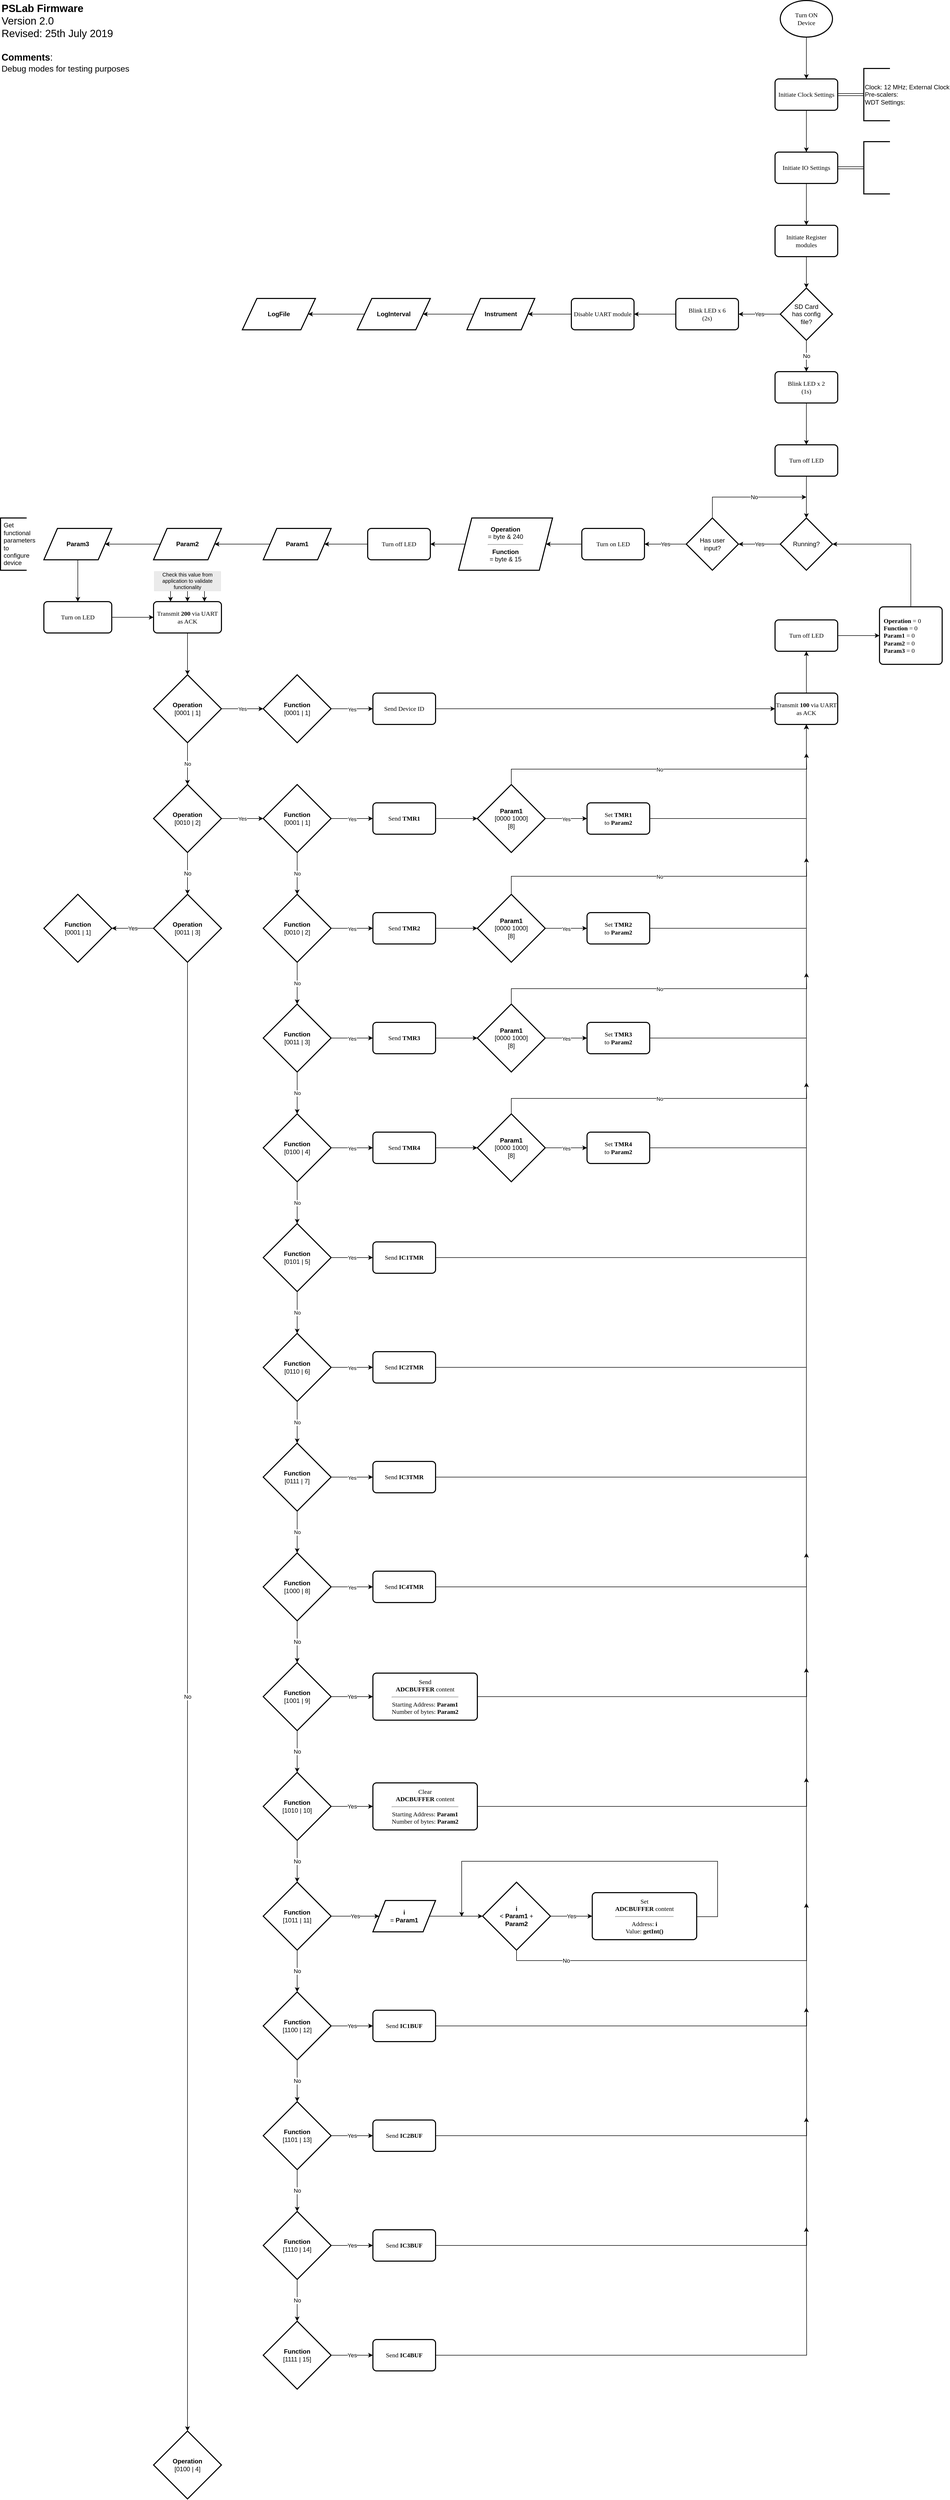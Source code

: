 <mxfile version="11.0.5" type="github"><diagram id="c2qmq4YDT2MLi4zwOtCz" name="Page-1"><mxGraphModel dx="6520" dy="3020" grid="1" gridSize="10" guides="1" tooltips="1" connect="1" arrows="1" fold="1" page="1" pageScale="1" pageWidth="1100" pageHeight="850" background="none" math="0" shadow="0"><root><mxCell id="0"/><mxCell id="1" parent="0"/><mxCell id="JLQIIP67hmDMI_vrZqVq-9" value="" style="edgeStyle=orthogonalEdgeStyle;rounded=0;orthogonalLoop=1;jettySize=auto;html=1;fontFamily=Tahoma;" parent="1" source="-tdx4x15cihyFk-FaLby-1" edge="1"><mxGeometry relative="1" as="geometry"><mxPoint x="540" y="200" as="targetPoint"/></mxGeometry></mxCell><mxCell id="-tdx4x15cihyFk-FaLby-1" value="&lt;div&gt;Turn ON&lt;/div&gt;&lt;div&gt;Device&lt;br&gt;&lt;/div&gt;" style="strokeWidth=2;html=1;shape=mxgraph.flowchart.start_2;whiteSpace=wrap;fontFamily=Tahoma;" parent="1" vertex="1"><mxGeometry x="490" y="50" width="100" height="70" as="geometry"/></mxCell><mxCell id="JLQIIP67hmDMI_vrZqVq-13" value="" style="edgeStyle=orthogonalEdgeStyle;rounded=0;orthogonalLoop=1;jettySize=auto;html=1;fontFamily=Tahoma;" parent="1" source="JLQIIP67hmDMI_vrZqVq-11" target="JLQIIP67hmDMI_vrZqVq-12" edge="1"><mxGeometry relative="1" as="geometry"/></mxCell><mxCell id="OJb5ZM0yWPmOM_hjNr9V-40" style="edgeStyle=orthogonalEdgeStyle;rounded=0;orthogonalLoop=1;jettySize=auto;html=1;exitX=1;exitY=0.5;exitDx=0;exitDy=0;entryX=0;entryY=0.5;entryDx=0;entryDy=0;entryPerimeter=0;shape=link;" edge="1" parent="1" source="JLQIIP67hmDMI_vrZqVq-11" target="OJb5ZM0yWPmOM_hjNr9V-39"><mxGeometry relative="1" as="geometry"/></mxCell><mxCell id="JLQIIP67hmDMI_vrZqVq-11" value="Initiate Clock Settings" style="rounded=1;whiteSpace=wrap;html=1;absoluteArcSize=1;arcSize=14;strokeWidth=2;fontFamily=Tahoma;" parent="1" vertex="1"><mxGeometry x="480" y="200" width="120" height="60" as="geometry"/></mxCell><mxCell id="JLQIIP67hmDMI_vrZqVq-15" value="" style="edgeStyle=orthogonalEdgeStyle;rounded=0;orthogonalLoop=1;jettySize=auto;html=1;fontFamily=Tahoma;" parent="1" source="JLQIIP67hmDMI_vrZqVq-12" target="JLQIIP67hmDMI_vrZqVq-14" edge="1"><mxGeometry relative="1" as="geometry"/></mxCell><mxCell id="OJb5ZM0yWPmOM_hjNr9V-42" style="edgeStyle=orthogonalEdgeStyle;shape=link;rounded=0;orthogonalLoop=1;jettySize=auto;html=1;exitX=1;exitY=0.5;exitDx=0;exitDy=0;entryX=0;entryY=0.5;entryDx=0;entryDy=0;entryPerimeter=0;" edge="1" parent="1" source="JLQIIP67hmDMI_vrZqVq-12" target="OJb5ZM0yWPmOM_hjNr9V-41"><mxGeometry relative="1" as="geometry"/></mxCell><mxCell id="JLQIIP67hmDMI_vrZqVq-12" value="Initiate IO Settings" style="rounded=1;whiteSpace=wrap;html=1;absoluteArcSize=1;arcSize=14;strokeWidth=2;fontFamily=Tahoma;" parent="1" vertex="1"><mxGeometry x="480" y="340" width="120" height="60" as="geometry"/></mxCell><mxCell id="RztKKbQVps4YFARmqWnj-3" value="" style="edgeStyle=orthogonalEdgeStyle;rounded=0;orthogonalLoop=1;jettySize=auto;html=1;entryX=0.5;entryY=0;entryDx=0;entryDy=0;entryPerimeter=0;" parent="1" source="JLQIIP67hmDMI_vrZqVq-14" target="RztKKbQVps4YFARmqWnj-10" edge="1"><mxGeometry relative="1" as="geometry"><mxPoint x="540" y="620" as="targetPoint"/></mxGeometry></mxCell><mxCell id="JLQIIP67hmDMI_vrZqVq-14" value="Initiate Register modules" style="rounded=1;whiteSpace=wrap;html=1;absoluteArcSize=1;arcSize=14;strokeWidth=2;fontFamily=Tahoma;" parent="1" vertex="1"><mxGeometry x="480" y="480" width="120" height="60" as="geometry"/></mxCell><mxCell id="RztKKbQVps4YFARmqWnj-7" value="No" style="edgeStyle=orthogonalEdgeStyle;rounded=0;orthogonalLoop=1;jettySize=auto;html=1;exitX=0.5;exitY=1;exitDx=0;exitDy=0;exitPerimeter=0;" parent="1" source="RztKKbQVps4YFARmqWnj-10" target="RztKKbQVps4YFARmqWnj-6" edge="1"><mxGeometry relative="1" as="geometry"><mxPoint x="540" y="680" as="sourcePoint"/></mxGeometry></mxCell><mxCell id="RztKKbQVps4YFARmqWnj-9" value="" style="edgeStyle=orthogonalEdgeStyle;rounded=0;orthogonalLoop=1;jettySize=auto;html=1;" parent="1" source="RztKKbQVps4YFARmqWnj-6" target="RztKKbQVps4YFARmqWnj-8" edge="1"><mxGeometry relative="1" as="geometry"/></mxCell><mxCell id="RztKKbQVps4YFARmqWnj-6" value="&lt;div&gt;Blink LED x 2&lt;/div&gt;&lt;div&gt;(1s)&lt;br&gt;&lt;/div&gt;" style="rounded=1;whiteSpace=wrap;html=1;absoluteArcSize=1;arcSize=14;strokeWidth=2;fontFamily=Tahoma;" parent="1" vertex="1"><mxGeometry x="480" y="760" width="120" height="60" as="geometry"/></mxCell><mxCell id="RztKKbQVps4YFARmqWnj-33" value="" style="edgeStyle=orthogonalEdgeStyle;rounded=0;orthogonalLoop=1;jettySize=auto;html=1;" parent="1" source="RztKKbQVps4YFARmqWnj-8" edge="1"><mxGeometry relative="1" as="geometry"><mxPoint x="540" y="1040" as="targetPoint"/></mxGeometry></mxCell><mxCell id="RztKKbQVps4YFARmqWnj-8" value="Turn off LED" style="rounded=1;whiteSpace=wrap;html=1;absoluteArcSize=1;arcSize=14;strokeWidth=2;fontFamily=Tahoma;" parent="1" vertex="1"><mxGeometry x="480" y="900" width="120" height="60" as="geometry"/></mxCell><mxCell id="RztKKbQVps4YFARmqWnj-12" value="Yes" style="edgeStyle=orthogonalEdgeStyle;rounded=0;orthogonalLoop=1;jettySize=auto;html=1;entryX=1;entryY=0.5;entryDx=0;entryDy=0;" parent="1" source="RztKKbQVps4YFARmqWnj-10" target="RztKKbQVps4YFARmqWnj-13" edge="1"><mxGeometry relative="1" as="geometry"><mxPoint x="410" y="650" as="targetPoint"/></mxGeometry></mxCell><mxCell id="RztKKbQVps4YFARmqWnj-10" value="&lt;div&gt;SD Card&lt;/div&gt;&lt;div&gt;has config&lt;/div&gt;&lt;div&gt;file?&lt;br&gt;&lt;/div&gt;" style="strokeWidth=2;html=1;shape=mxgraph.flowchart.decision;whiteSpace=wrap;" parent="1" vertex="1"><mxGeometry x="490" y="600" width="100" height="100" as="geometry"/></mxCell><mxCell id="RztKKbQVps4YFARmqWnj-15" value="" style="edgeStyle=orthogonalEdgeStyle;rounded=0;orthogonalLoop=1;jettySize=auto;html=1;" parent="1" source="RztKKbQVps4YFARmqWnj-13" target="RztKKbQVps4YFARmqWnj-14" edge="1"><mxGeometry relative="1" as="geometry"/></mxCell><mxCell id="RztKKbQVps4YFARmqWnj-13" value="&lt;div&gt;Blink LED x 6&lt;/div&gt;&lt;div&gt;(2s)&lt;br&gt;&lt;/div&gt;" style="rounded=1;whiteSpace=wrap;html=1;absoluteArcSize=1;arcSize=14;strokeWidth=2;fontFamily=Tahoma;" parent="1" vertex="1"><mxGeometry x="290" y="620" width="120" height="60" as="geometry"/></mxCell><mxCell id="RztKKbQVps4YFARmqWnj-26" value="" style="edgeStyle=orthogonalEdgeStyle;rounded=0;orthogonalLoop=1;jettySize=auto;html=1;entryX=1;entryY=0.5;entryDx=0;entryDy=0;" parent="1" source="RztKKbQVps4YFARmqWnj-14" target="RztKKbQVps4YFARmqWnj-27" edge="1"><mxGeometry relative="1" as="geometry"><mxPoint x="10" y="650" as="targetPoint"/></mxGeometry></mxCell><mxCell id="RztKKbQVps4YFARmqWnj-14" value="Disable UART module" style="rounded=1;whiteSpace=wrap;html=1;absoluteArcSize=1;arcSize=14;strokeWidth=2;fontFamily=Tahoma;" parent="1" vertex="1"><mxGeometry x="90" y="620" width="120" height="60" as="geometry"/></mxCell><mxCell id="RztKKbQVps4YFARmqWnj-29" value="" style="edgeStyle=orthogonalEdgeStyle;rounded=0;orthogonalLoop=1;jettySize=auto;html=1;" parent="1" source="RztKKbQVps4YFARmqWnj-27" target="RztKKbQVps4YFARmqWnj-28" edge="1"><mxGeometry relative="1" as="geometry"/></mxCell><mxCell id="RztKKbQVps4YFARmqWnj-27" value="&lt;b&gt;Instrument&lt;/b&gt;" style="shape=parallelogram;perimeter=parallelogramPerimeter;whiteSpace=wrap;html=1;strokeWidth=2;" parent="1" vertex="1"><mxGeometry x="-110" y="620" width="130" height="60" as="geometry"/></mxCell><mxCell id="RztKKbQVps4YFARmqWnj-31" value="" style="edgeStyle=orthogonalEdgeStyle;rounded=0;orthogonalLoop=1;jettySize=auto;html=1;" parent="1" source="RztKKbQVps4YFARmqWnj-28" target="RztKKbQVps4YFARmqWnj-30" edge="1"><mxGeometry relative="1" as="geometry"/></mxCell><mxCell id="RztKKbQVps4YFARmqWnj-28" value="&lt;b&gt;LogInterval&lt;/b&gt;" style="shape=parallelogram;perimeter=parallelogramPerimeter;whiteSpace=wrap;html=1;strokeWidth=2;" parent="1" vertex="1"><mxGeometry x="-320" y="620" width="140" height="60" as="geometry"/></mxCell><mxCell id="RztKKbQVps4YFARmqWnj-30" value="&lt;b&gt;LogFile&lt;/b&gt;" style="shape=parallelogram;perimeter=parallelogramPerimeter;whiteSpace=wrap;html=1;strokeWidth=2;" parent="1" vertex="1"><mxGeometry x="-540" y="620" width="140" height="60" as="geometry"/></mxCell><mxCell id="RztKKbQVps4YFARmqWnj-36" value="&lt;div&gt;Yes&lt;/div&gt;" style="edgeStyle=orthogonalEdgeStyle;rounded=0;orthogonalLoop=1;jettySize=auto;html=1;" parent="1" source="RztKKbQVps4YFARmqWnj-34" target="RztKKbQVps4YFARmqWnj-35" edge="1"><mxGeometry relative="1" as="geometry"/></mxCell><mxCell id="RztKKbQVps4YFARmqWnj-34" value="Running?" style="strokeWidth=2;html=1;shape=mxgraph.flowchart.decision;whiteSpace=wrap;" parent="1" vertex="1"><mxGeometry x="490" y="1040" width="100" height="100" as="geometry"/></mxCell><mxCell id="RztKKbQVps4YFARmqWnj-39" value="No" style="edgeStyle=orthogonalEdgeStyle;rounded=0;orthogonalLoop=1;jettySize=auto;html=1;exitX=0.5;exitY=0;exitDx=0;exitDy=0;exitPerimeter=0;" parent="1" source="RztKKbQVps4YFARmqWnj-35" edge="1"><mxGeometry x="0.093" relative="1" as="geometry"><mxPoint x="540" y="1000" as="targetPoint"/><Array as="points"><mxPoint x="360" y="1000"/></Array><mxPoint as="offset"/></mxGeometry></mxCell><mxCell id="RztKKbQVps4YFARmqWnj-51" value="Yes" style="edgeStyle=orthogonalEdgeStyle;rounded=0;orthogonalLoop=1;jettySize=auto;html=1;" parent="1" source="RztKKbQVps4YFARmqWnj-35" edge="1"><mxGeometry relative="1" as="geometry"><mxPoint x="230" y="1090" as="targetPoint"/></mxGeometry></mxCell><mxCell id="RztKKbQVps4YFARmqWnj-35" value="&lt;div&gt;Has user&lt;/div&gt;&lt;div&gt;input?&lt;br&gt;&lt;/div&gt;" style="strokeWidth=2;html=1;shape=mxgraph.flowchart.decision;whiteSpace=wrap;" parent="1" vertex="1"><mxGeometry x="310" y="1040" width="100" height="100" as="geometry"/></mxCell><mxCell id="RztKKbQVps4YFARmqWnj-54" style="edgeStyle=orthogonalEdgeStyle;rounded=0;orthogonalLoop=1;jettySize=auto;html=1;exitX=0;exitY=0.5;exitDx=0;exitDy=0;entryX=1;entryY=0.5;entryDx=0;entryDy=0;" parent="1" source="RztKKbQVps4YFARmqWnj-52" target="RztKKbQVps4YFARmqWnj-53" edge="1"><mxGeometry relative="1" as="geometry"/></mxCell><mxCell id="RztKKbQVps4YFARmqWnj-52" value="Turn on LED" style="rounded=1;whiteSpace=wrap;html=1;absoluteArcSize=1;arcSize=14;strokeWidth=2;fontFamily=Tahoma;" parent="1" vertex="1"><mxGeometry x="110" y="1060" width="120" height="60" as="geometry"/></mxCell><mxCell id="RztKKbQVps4YFARmqWnj-56" style="edgeStyle=orthogonalEdgeStyle;rounded=0;orthogonalLoop=1;jettySize=auto;html=1;exitX=0;exitY=0.5;exitDx=0;exitDy=0;entryX=1;entryY=0.5;entryDx=0;entryDy=0;" parent="1" source="RztKKbQVps4YFARmqWnj-53" target="RztKKbQVps4YFARmqWnj-55" edge="1"><mxGeometry relative="1" as="geometry"/></mxCell><mxCell id="RztKKbQVps4YFARmqWnj-53" value="&lt;div&gt;&lt;b&gt;Operation&lt;/b&gt; &lt;br&gt;&lt;/div&gt;&lt;div&gt;= byte &amp;amp; 240&lt;br&gt;&lt;hr&gt;&lt;/div&gt;&lt;div&gt;&lt;b&gt;Function&lt;/b&gt; &lt;br&gt;&lt;/div&gt;&lt;div&gt;= byte &amp;amp; 15&lt;br&gt;&lt;/div&gt;" style="shape=parallelogram;perimeter=parallelogramPerimeter;whiteSpace=wrap;html=1;strokeWidth=2;size=0.141;" parent="1" vertex="1"><mxGeometry x="-126" y="1040" width="180" height="100" as="geometry"/></mxCell><mxCell id="RztKKbQVps4YFARmqWnj-58" style="edgeStyle=orthogonalEdgeStyle;rounded=0;orthogonalLoop=1;jettySize=auto;html=1;exitX=0;exitY=0.5;exitDx=0;exitDy=0;entryX=1;entryY=0.5;entryDx=0;entryDy=0;" parent="1" source="RztKKbQVps4YFARmqWnj-55" target="RztKKbQVps4YFARmqWnj-57" edge="1"><mxGeometry relative="1" as="geometry"/></mxCell><mxCell id="RztKKbQVps4YFARmqWnj-55" value="Turn off LED" style="rounded=1;whiteSpace=wrap;html=1;absoluteArcSize=1;arcSize=14;strokeWidth=2;fontFamily=Tahoma;" parent="1" vertex="1"><mxGeometry x="-300" y="1060" width="120" height="60" as="geometry"/></mxCell><mxCell id="RztKKbQVps4YFARmqWnj-60" value="" style="edgeStyle=orthogonalEdgeStyle;rounded=0;orthogonalLoop=1;jettySize=auto;html=1;" parent="1" source="RztKKbQVps4YFARmqWnj-57" target="RztKKbQVps4YFARmqWnj-59" edge="1"><mxGeometry relative="1" as="geometry"/></mxCell><mxCell id="RztKKbQVps4YFARmqWnj-57" value="&lt;b&gt;Param1&lt;/b&gt;" style="shape=parallelogram;perimeter=parallelogramPerimeter;whiteSpace=wrap;html=1;strokeWidth=2;" parent="1" vertex="1"><mxGeometry x="-500" y="1060" width="130" height="60" as="geometry"/></mxCell><mxCell id="RztKKbQVps4YFARmqWnj-62" value="" style="edgeStyle=orthogonalEdgeStyle;rounded=0;orthogonalLoop=1;jettySize=auto;html=1;" parent="1" source="RztKKbQVps4YFARmqWnj-59" target="RztKKbQVps4YFARmqWnj-61" edge="1"><mxGeometry relative="1" as="geometry"/></mxCell><mxCell id="RztKKbQVps4YFARmqWnj-59" value="&lt;b&gt;Param2&lt;/b&gt;" style="shape=parallelogram;perimeter=parallelogramPerimeter;whiteSpace=wrap;html=1;strokeWidth=2;" parent="1" vertex="1"><mxGeometry x="-710" y="1060" width="130" height="60" as="geometry"/></mxCell><mxCell id="RztKKbQVps4YFARmqWnj-64" value="" style="edgeStyle=orthogonalEdgeStyle;rounded=0;orthogonalLoop=1;jettySize=auto;html=1;" parent="1" source="RztKKbQVps4YFARmqWnj-61" target="RztKKbQVps4YFARmqWnj-63" edge="1"><mxGeometry relative="1" as="geometry"/></mxCell><mxCell id="RztKKbQVps4YFARmqWnj-61" value="&lt;b&gt;Param3&lt;/b&gt;" style="shape=parallelogram;perimeter=parallelogramPerimeter;whiteSpace=wrap;html=1;strokeWidth=2;" parent="1" vertex="1"><mxGeometry x="-920" y="1060" width="130" height="60" as="geometry"/></mxCell><mxCell id="RztKKbQVps4YFARmqWnj-66" value="" style="edgeStyle=orthogonalEdgeStyle;rounded=0;orthogonalLoop=1;jettySize=auto;html=1;" parent="1" source="RztKKbQVps4YFARmqWnj-63" target="RztKKbQVps4YFARmqWnj-65" edge="1"><mxGeometry relative="1" as="geometry"/></mxCell><mxCell id="RztKKbQVps4YFARmqWnj-63" value="Turn on LED" style="rounded=1;whiteSpace=wrap;html=1;absoluteArcSize=1;arcSize=14;strokeWidth=2;fontFamily=Tahoma;" parent="1" vertex="1"><mxGeometry x="-920" y="1200" width="130" height="60" as="geometry"/></mxCell><mxCell id="RztKKbQVps4YFARmqWnj-75" value="" style="edgeStyle=orthogonalEdgeStyle;rounded=0;orthogonalLoop=1;jettySize=auto;html=1;fontSize=10;fontColor=#000000;" parent="1" source="RztKKbQVps4YFARmqWnj-65" target="RztKKbQVps4YFARmqWnj-74" edge="1"><mxGeometry relative="1" as="geometry"/></mxCell><mxCell id="RztKKbQVps4YFARmqWnj-65" value="Transmit &lt;b&gt;200&lt;/b&gt; via UART as ACK" style="rounded=1;whiteSpace=wrap;html=1;absoluteArcSize=1;arcSize=14;strokeWidth=2;fontFamily=Tahoma;" parent="1" vertex="1"><mxGeometry x="-710" y="1200" width="130" height="60" as="geometry"/></mxCell><mxCell id="RztKKbQVps4YFARmqWnj-89" value="Yes" style="edgeStyle=orthogonalEdgeStyle;rounded=0;orthogonalLoop=1;jettySize=auto;html=1;fontSize=10;fontColor=#000000;" parent="1" source="RztKKbQVps4YFARmqWnj-74" target="RztKKbQVps4YFARmqWnj-88" edge="1"><mxGeometry relative="1" as="geometry"/></mxCell><mxCell id="RztKKbQVps4YFARmqWnj-99" value="No" style="edgeStyle=orthogonalEdgeStyle;rounded=0;orthogonalLoop=1;jettySize=auto;html=1;fontSize=10;fontColor=#000000;" parent="1" source="RztKKbQVps4YFARmqWnj-74" target="RztKKbQVps4YFARmqWnj-98" edge="1"><mxGeometry relative="1" as="geometry"/></mxCell><mxCell id="RztKKbQVps4YFARmqWnj-74" value="&lt;div&gt;&lt;b&gt;Operation&lt;/b&gt; &lt;/div&gt;&lt;div&gt;[0001 | 1]&lt;br&gt;&lt;/div&gt;" style="strokeWidth=2;html=1;shape=mxgraph.flowchart.decision;whiteSpace=wrap;" parent="1" vertex="1"><mxGeometry x="-710" y="1340" width="130" height="130" as="geometry"/></mxCell><mxCell id="RztKKbQVps4YFARmqWnj-101" value="Yes" style="edgeStyle=orthogonalEdgeStyle;rounded=0;orthogonalLoop=1;jettySize=auto;html=1;fontSize=10;fontColor=#000000;" parent="1" source="RztKKbQVps4YFARmqWnj-98" target="RztKKbQVps4YFARmqWnj-100" edge="1"><mxGeometry relative="1" as="geometry"/></mxCell><mxCell id="OJb5ZM0yWPmOM_hjNr9V-70" value="No" style="edgeStyle=orthogonalEdgeStyle;rounded=0;orthogonalLoop=1;jettySize=auto;html=1;" edge="1" parent="1" source="RztKKbQVps4YFARmqWnj-98" target="OJb5ZM0yWPmOM_hjNr9V-69"><mxGeometry relative="1" as="geometry"/></mxCell><mxCell id="RztKKbQVps4YFARmqWnj-98" value="&lt;div&gt;&lt;b&gt;Operation&lt;/b&gt; &lt;/div&gt;&lt;div&gt;[0010 | 2]&lt;br&gt;&lt;/div&gt;" style="strokeWidth=2;html=1;shape=mxgraph.flowchart.decision;whiteSpace=wrap;" parent="1" vertex="1"><mxGeometry x="-710" y="1550" width="130" height="130" as="geometry"/></mxCell><mxCell id="OJb5ZM0yWPmOM_hjNr9V-72" value="Yes" style="edgeStyle=orthogonalEdgeStyle;rounded=0;orthogonalLoop=1;jettySize=auto;html=1;" edge="1" parent="1" source="OJb5ZM0yWPmOM_hjNr9V-69" target="OJb5ZM0yWPmOM_hjNr9V-71"><mxGeometry relative="1" as="geometry"/></mxCell><mxCell id="OJb5ZM0yWPmOM_hjNr9V-74" value="No" style="edgeStyle=orthogonalEdgeStyle;rounded=0;orthogonalLoop=1;jettySize=auto;html=1;" edge="1" parent="1" source="OJb5ZM0yWPmOM_hjNr9V-69" target="OJb5ZM0yWPmOM_hjNr9V-73"><mxGeometry relative="1" as="geometry"/></mxCell><mxCell id="OJb5ZM0yWPmOM_hjNr9V-69" value="&lt;div&gt;&lt;b&gt;Operation&lt;/b&gt; &lt;/div&gt;&lt;div&gt;[0011 | 3]&lt;br&gt;&lt;/div&gt;" style="strokeWidth=2;html=1;shape=mxgraph.flowchart.decision;whiteSpace=wrap;" vertex="1" parent="1"><mxGeometry x="-710" y="1760" width="130" height="130" as="geometry"/></mxCell><mxCell id="OJb5ZM0yWPmOM_hjNr9V-73" value="&lt;div&gt;&lt;b&gt;Operation&lt;/b&gt; &lt;/div&gt;&lt;div&gt;[0100 | 4]&lt;br&gt;&lt;/div&gt;" style="strokeWidth=2;html=1;shape=mxgraph.flowchart.decision;whiteSpace=wrap;" vertex="1" parent="1"><mxGeometry x="-710" y="4700" width="130" height="130" as="geometry"/></mxCell><mxCell id="OJb5ZM0yWPmOM_hjNr9V-71" value="&lt;div&gt;&lt;b&gt;Function&lt;/b&gt; &lt;/div&gt;&lt;div&gt;[0001 | 1]&lt;br&gt;&lt;/div&gt;" style="strokeWidth=2;html=1;shape=mxgraph.flowchart.decision;whiteSpace=wrap;" vertex="1" parent="1"><mxGeometry x="-920" y="1760" width="130" height="130" as="geometry"/></mxCell><mxCell id="RztKKbQVps4YFARmqWnj-103" value="No" style="edgeStyle=orthogonalEdgeStyle;rounded=0;orthogonalLoop=1;jettySize=auto;html=1;fontSize=10;fontColor=#000000;" parent="1" source="RztKKbQVps4YFARmqWnj-100" target="RztKKbQVps4YFARmqWnj-102" edge="1"><mxGeometry relative="1" as="geometry"/></mxCell><mxCell id="RztKKbQVps4YFARmqWnj-109" value="Yes" style="edgeStyle=orthogonalEdgeStyle;rounded=0;orthogonalLoop=1;jettySize=auto;html=1;fontSize=10;fontColor=#000000;" parent="1" source="RztKKbQVps4YFARmqWnj-100" edge="1"><mxGeometry relative="1" as="geometry"><mxPoint x="-290.0" y="1615" as="targetPoint"/></mxGeometry></mxCell><mxCell id="RztKKbQVps4YFARmqWnj-100" value="&lt;div&gt;&lt;b&gt;Function&lt;/b&gt; &lt;/div&gt;&lt;div&gt;[0001 | 1]&lt;br&gt;&lt;/div&gt;" style="strokeWidth=2;html=1;shape=mxgraph.flowchart.decision;whiteSpace=wrap;" parent="1" vertex="1"><mxGeometry x="-500" y="1550" width="130" height="130" as="geometry"/></mxCell><mxCell id="RztKKbQVps4YFARmqWnj-105" value="No" style="edgeStyle=orthogonalEdgeStyle;rounded=0;orthogonalLoop=1;jettySize=auto;html=1;fontSize=10;fontColor=#000000;" parent="1" source="RztKKbQVps4YFARmqWnj-102" target="RztKKbQVps4YFARmqWnj-104" edge="1"><mxGeometry relative="1" as="geometry"/></mxCell><mxCell id="RztKKbQVps4YFARmqWnj-113" value="Yes" style="edgeStyle=orthogonalEdgeStyle;rounded=0;orthogonalLoop=1;jettySize=auto;html=1;fontSize=10;fontColor=#000000;" parent="1" source="RztKKbQVps4YFARmqWnj-102" edge="1"><mxGeometry relative="1" as="geometry"><mxPoint x="-290.0" y="1825" as="targetPoint"/></mxGeometry></mxCell><mxCell id="RztKKbQVps4YFARmqWnj-102" value="&lt;div&gt;&lt;b&gt;Function&lt;/b&gt; &lt;/div&gt;&lt;div&gt;[0010 | 2]&lt;br&gt;&lt;/div&gt;" style="strokeWidth=2;html=1;shape=mxgraph.flowchart.decision;whiteSpace=wrap;" parent="1" vertex="1"><mxGeometry x="-500" y="1760" width="130" height="130" as="geometry"/></mxCell><mxCell id="RztKKbQVps4YFARmqWnj-107" value="No" style="edgeStyle=orthogonalEdgeStyle;rounded=0;orthogonalLoop=1;jettySize=auto;html=1;fontSize=10;fontColor=#000000;" parent="1" source="RztKKbQVps4YFARmqWnj-104" target="RztKKbQVps4YFARmqWnj-106" edge="1"><mxGeometry relative="1" as="geometry"/></mxCell><mxCell id="RztKKbQVps4YFARmqWnj-117" value="Yes" style="edgeStyle=orthogonalEdgeStyle;rounded=0;orthogonalLoop=1;jettySize=auto;html=1;fontSize=10;fontColor=#000000;" parent="1" source="RztKKbQVps4YFARmqWnj-104" edge="1"><mxGeometry relative="1" as="geometry"><mxPoint x="-290.0" y="2035" as="targetPoint"/></mxGeometry></mxCell><mxCell id="RztKKbQVps4YFARmqWnj-104" value="&lt;div&gt;&lt;b&gt;Function&lt;/b&gt; &lt;/div&gt;&lt;div&gt;[0011 | 3]&lt;br&gt;&lt;/div&gt;" style="strokeWidth=2;html=1;shape=mxgraph.flowchart.decision;whiteSpace=wrap;" parent="1" vertex="1"><mxGeometry x="-500" y="1970" width="130" height="130" as="geometry"/></mxCell><mxCell id="RztKKbQVps4YFARmqWnj-119" value="Yes" style="edgeStyle=orthogonalEdgeStyle;rounded=0;orthogonalLoop=1;jettySize=auto;html=1;fontSize=10;fontColor=#000000;" parent="1" source="RztKKbQVps4YFARmqWnj-106" edge="1"><mxGeometry relative="1" as="geometry"><mxPoint x="-290.0" y="2245" as="targetPoint"/></mxGeometry></mxCell><mxCell id="RztKKbQVps4YFARmqWnj-158" value="No" style="edgeStyle=orthogonalEdgeStyle;rounded=0;orthogonalLoop=1;jettySize=auto;html=1;fontSize=10;fontColor=#000000;" parent="1" source="RztKKbQVps4YFARmqWnj-106" target="RztKKbQVps4YFARmqWnj-157" edge="1"><mxGeometry relative="1" as="geometry"/></mxCell><mxCell id="RztKKbQVps4YFARmqWnj-106" value="&lt;div&gt;&lt;b&gt;Function&lt;/b&gt; &lt;/div&gt;&lt;div&gt;[0100 | 4]&lt;br&gt;&lt;/div&gt;" style="strokeWidth=2;html=1;shape=mxgraph.flowchart.decision;whiteSpace=wrap;" parent="1" vertex="1"><mxGeometry x="-500" y="2180" width="130" height="130" as="geometry"/></mxCell><mxCell id="RztKKbQVps4YFARmqWnj-162" value="Yes" style="edgeStyle=orthogonalEdgeStyle;rounded=0;orthogonalLoop=1;jettySize=auto;html=1;exitX=1;exitY=0.5;exitDx=0;exitDy=0;exitPerimeter=0;entryX=0;entryY=0.5;entryDx=0;entryDy=0;fontSize=10;fontColor=#000000;" parent="1" source="RztKKbQVps4YFARmqWnj-157" target="RztKKbQVps4YFARmqWnj-161" edge="1"><mxGeometry relative="1" as="geometry"/></mxCell><mxCell id="RztKKbQVps4YFARmqWnj-164" value="No" style="edgeStyle=orthogonalEdgeStyle;rounded=0;orthogonalLoop=1;jettySize=auto;html=1;fontSize=10;fontColor=#000000;" parent="1" source="RztKKbQVps4YFARmqWnj-157" target="RztKKbQVps4YFARmqWnj-163" edge="1"><mxGeometry relative="1" as="geometry"/></mxCell><mxCell id="RztKKbQVps4YFARmqWnj-157" value="&lt;div&gt;&lt;b&gt;Function&lt;/b&gt; &lt;/div&gt;&lt;div&gt;[0101 | 5]&lt;br&gt;&lt;/div&gt;" style="strokeWidth=2;html=1;shape=mxgraph.flowchart.decision;whiteSpace=wrap;" parent="1" vertex="1"><mxGeometry x="-500" y="2390" width="130" height="130" as="geometry"/></mxCell><mxCell id="RztKKbQVps4YFARmqWnj-166" value="Yes" style="edgeStyle=orthogonalEdgeStyle;rounded=0;orthogonalLoop=1;jettySize=auto;html=1;fontSize=10;fontColor=#000000;" parent="1" source="RztKKbQVps4YFARmqWnj-163" edge="1"><mxGeometry relative="1" as="geometry"><mxPoint x="-290" y="2665.0" as="targetPoint"/></mxGeometry></mxCell><mxCell id="RztKKbQVps4YFARmqWnj-168" value="No" style="edgeStyle=orthogonalEdgeStyle;rounded=0;orthogonalLoop=1;jettySize=auto;html=1;fontSize=10;fontColor=#000000;" parent="1" source="RztKKbQVps4YFARmqWnj-163" target="RztKKbQVps4YFARmqWnj-167" edge="1"><mxGeometry relative="1" as="geometry"/></mxCell><mxCell id="RztKKbQVps4YFARmqWnj-163" value="&lt;div&gt;&lt;b&gt;Function&lt;/b&gt; &lt;/div&gt;&lt;div&gt;[0110 | 6]&lt;br&gt;&lt;/div&gt;" style="strokeWidth=2;html=1;shape=mxgraph.flowchart.decision;whiteSpace=wrap;" parent="1" vertex="1"><mxGeometry x="-500" y="2600" width="130" height="130" as="geometry"/></mxCell><mxCell id="RztKKbQVps4YFARmqWnj-170" value="Yes" style="edgeStyle=orthogonalEdgeStyle;rounded=0;orthogonalLoop=1;jettySize=auto;html=1;fontSize=10;fontColor=#000000;" parent="1" source="RztKKbQVps4YFARmqWnj-167" edge="1"><mxGeometry relative="1" as="geometry"><mxPoint x="-290" y="2875" as="targetPoint"/></mxGeometry></mxCell><mxCell id="RztKKbQVps4YFARmqWnj-172" value="No" style="edgeStyle=orthogonalEdgeStyle;rounded=0;orthogonalLoop=1;jettySize=auto;html=1;fontSize=10;fontColor=#000000;" parent="1" source="RztKKbQVps4YFARmqWnj-167" target="RztKKbQVps4YFARmqWnj-171" edge="1"><mxGeometry relative="1" as="geometry"/></mxCell><mxCell id="RztKKbQVps4YFARmqWnj-167" value="&lt;div&gt;&lt;b&gt;Function&lt;/b&gt; &lt;/div&gt;&lt;div&gt;[0111 | 7]&lt;br&gt;&lt;/div&gt;" style="strokeWidth=2;html=1;shape=mxgraph.flowchart.decision;whiteSpace=wrap;" parent="1" vertex="1"><mxGeometry x="-500" y="2810" width="130" height="130" as="geometry"/></mxCell><mxCell id="RztKKbQVps4YFARmqWnj-174" value="Yes" style="edgeStyle=orthogonalEdgeStyle;rounded=0;orthogonalLoop=1;jettySize=auto;html=1;fontSize=10;fontColor=#000000;" parent="1" source="RztKKbQVps4YFARmqWnj-171" edge="1"><mxGeometry relative="1" as="geometry"><mxPoint x="-290" y="3085" as="targetPoint"/></mxGeometry></mxCell><mxCell id="OJb5ZM0yWPmOM_hjNr9V-2" value="No" style="edgeStyle=orthogonalEdgeStyle;rounded=0;orthogonalLoop=1;jettySize=auto;html=1;" edge="1" parent="1" source="RztKKbQVps4YFARmqWnj-171" target="OJb5ZM0yWPmOM_hjNr9V-1"><mxGeometry relative="1" as="geometry"/></mxCell><mxCell id="RztKKbQVps4YFARmqWnj-171" value="&lt;div&gt;&lt;b&gt;Function&lt;/b&gt; &lt;/div&gt;&lt;div&gt;[1000 | 8]&lt;br&gt;&lt;/div&gt;" style="strokeWidth=2;html=1;shape=mxgraph.flowchart.decision;whiteSpace=wrap;" parent="1" vertex="1"><mxGeometry x="-500" y="3020" width="130" height="130" as="geometry"/></mxCell><mxCell id="OJb5ZM0yWPmOM_hjNr9V-8" value="No" style="edgeStyle=orthogonalEdgeStyle;rounded=0;orthogonalLoop=1;jettySize=auto;html=1;" edge="1" parent="1" source="OJb5ZM0yWPmOM_hjNr9V-1" target="OJb5ZM0yWPmOM_hjNr9V-7"><mxGeometry relative="1" as="geometry"/></mxCell><mxCell id="OJb5ZM0yWPmOM_hjNr9V-21" value="Yes" style="edgeStyle=orthogonalEdgeStyle;rounded=0;orthogonalLoop=1;jettySize=auto;html=1;exitX=1;exitY=0.5;exitDx=0;exitDy=0;exitPerimeter=0;entryX=0;entryY=0.5;entryDx=0;entryDy=0;" edge="1" parent="1" source="OJb5ZM0yWPmOM_hjNr9V-1" target="OJb5ZM0yWPmOM_hjNr9V-5"><mxGeometry relative="1" as="geometry"/></mxCell><mxCell id="OJb5ZM0yWPmOM_hjNr9V-1" value="&lt;div&gt;&lt;b&gt;Function&lt;/b&gt; &lt;/div&gt;&lt;div&gt;[1001 | 9]&lt;br&gt;&lt;/div&gt;" style="strokeWidth=2;html=1;shape=mxgraph.flowchart.decision;whiteSpace=wrap;" vertex="1" parent="1"><mxGeometry x="-500" y="3230" width="130" height="130" as="geometry"/></mxCell><mxCell id="OJb5ZM0yWPmOM_hjNr9V-12" value="No" style="edgeStyle=orthogonalEdgeStyle;rounded=0;orthogonalLoop=1;jettySize=auto;html=1;" edge="1" parent="1" source="OJb5ZM0yWPmOM_hjNr9V-7" target="OJb5ZM0yWPmOM_hjNr9V-11"><mxGeometry relative="1" as="geometry"/></mxCell><mxCell id="OJb5ZM0yWPmOM_hjNr9V-22" value="Yes" style="edgeStyle=orthogonalEdgeStyle;rounded=0;orthogonalLoop=1;jettySize=auto;html=1;exitX=1;exitY=0.5;exitDx=0;exitDy=0;exitPerimeter=0;entryX=0;entryY=0.5;entryDx=0;entryDy=0;" edge="1" parent="1" source="OJb5ZM0yWPmOM_hjNr9V-7" target="OJb5ZM0yWPmOM_hjNr9V-19"><mxGeometry relative="1" as="geometry"/></mxCell><mxCell id="OJb5ZM0yWPmOM_hjNr9V-7" value="&lt;div&gt;&lt;b&gt;Function&lt;/b&gt; &lt;/div&gt;&lt;div&gt;[1010 | 10]&lt;br&gt;&lt;/div&gt;" style="strokeWidth=2;html=1;shape=mxgraph.flowchart.decision;whiteSpace=wrap;" vertex="1" parent="1"><mxGeometry x="-500" y="3440" width="130" height="130" as="geometry"/></mxCell><mxCell id="OJb5ZM0yWPmOM_hjNr9V-25" value="Yes" style="edgeStyle=orthogonalEdgeStyle;rounded=0;orthogonalLoop=1;jettySize=auto;html=1;entryX=0;entryY=0.5;entryDx=0;entryDy=0;" edge="1" parent="1" source="OJb5ZM0yWPmOM_hjNr9V-11" target="OJb5ZM0yWPmOM_hjNr9V-26"><mxGeometry relative="1" as="geometry"><mxPoint x="-290" y="3715" as="targetPoint"/></mxGeometry></mxCell><mxCell id="OJb5ZM0yWPmOM_hjNr9V-44" value="No" style="edgeStyle=orthogonalEdgeStyle;rounded=0;orthogonalLoop=1;jettySize=auto;html=1;" edge="1" parent="1" source="OJb5ZM0yWPmOM_hjNr9V-11" target="OJb5ZM0yWPmOM_hjNr9V-43"><mxGeometry relative="1" as="geometry"/></mxCell><mxCell id="OJb5ZM0yWPmOM_hjNr9V-11" value="&lt;div&gt;&lt;b&gt;Function&lt;/b&gt; &lt;/div&gt;&lt;div&gt;[1011 | 11]&lt;br&gt;&lt;/div&gt;" style="strokeWidth=2;html=1;shape=mxgraph.flowchart.decision;whiteSpace=wrap;" vertex="1" parent="1"><mxGeometry x="-500" y="3650" width="130" height="130" as="geometry"/></mxCell><mxCell id="OJb5ZM0yWPmOM_hjNr9V-48" value="No" style="edgeStyle=orthogonalEdgeStyle;rounded=0;orthogonalLoop=1;jettySize=auto;html=1;" edge="1" parent="1" source="OJb5ZM0yWPmOM_hjNr9V-43" target="OJb5ZM0yWPmOM_hjNr9V-47"><mxGeometry relative="1" as="geometry"/></mxCell><mxCell id="OJb5ZM0yWPmOM_hjNr9V-54" value="Yes" style="edgeStyle=orthogonalEdgeStyle;rounded=0;orthogonalLoop=1;jettySize=auto;html=1;exitX=1;exitY=0.5;exitDx=0;exitDy=0;exitPerimeter=0;entryX=0;entryY=0.5;entryDx=0;entryDy=0;" edge="1" parent="1" source="OJb5ZM0yWPmOM_hjNr9V-43" target="OJb5ZM0yWPmOM_hjNr9V-53"><mxGeometry relative="1" as="geometry"/></mxCell><mxCell id="OJb5ZM0yWPmOM_hjNr9V-43" value="&lt;div&gt;&lt;b&gt;Function&lt;/b&gt; &lt;/div&gt;&lt;div&gt;[1100 | 12]&lt;br&gt;&lt;/div&gt;" style="strokeWidth=2;html=1;shape=mxgraph.flowchart.decision;whiteSpace=wrap;" vertex="1" parent="1"><mxGeometry x="-500" y="3860" width="130" height="130" as="geometry"/></mxCell><mxCell id="OJb5ZM0yWPmOM_hjNr9V-50" value="No" style="edgeStyle=orthogonalEdgeStyle;rounded=0;orthogonalLoop=1;jettySize=auto;html=1;" edge="1" parent="1" source="OJb5ZM0yWPmOM_hjNr9V-47" target="OJb5ZM0yWPmOM_hjNr9V-49"><mxGeometry relative="1" as="geometry"/></mxCell><mxCell id="OJb5ZM0yWPmOM_hjNr9V-60" value="Yes" style="edgeStyle=orthogonalEdgeStyle;rounded=0;orthogonalLoop=1;jettySize=auto;html=1;exitX=1;exitY=0.5;exitDx=0;exitDy=0;exitPerimeter=0;entryX=0;entryY=0.5;entryDx=0;entryDy=0;" edge="1" parent="1" source="OJb5ZM0yWPmOM_hjNr9V-47" target="OJb5ZM0yWPmOM_hjNr9V-55"><mxGeometry relative="1" as="geometry"/></mxCell><mxCell id="OJb5ZM0yWPmOM_hjNr9V-47" value="&lt;div&gt;&lt;b&gt;Function&lt;/b&gt; &lt;/div&gt;&lt;div&gt;[1101 | 13]&lt;br&gt;&lt;/div&gt;" style="strokeWidth=2;html=1;shape=mxgraph.flowchart.decision;whiteSpace=wrap;" vertex="1" parent="1"><mxGeometry x="-500" y="4070" width="130" height="130" as="geometry"/></mxCell><mxCell id="OJb5ZM0yWPmOM_hjNr9V-52" value="No" style="edgeStyle=orthogonalEdgeStyle;rounded=0;orthogonalLoop=1;jettySize=auto;html=1;" edge="1" parent="1" source="OJb5ZM0yWPmOM_hjNr9V-49" target="OJb5ZM0yWPmOM_hjNr9V-51"><mxGeometry relative="1" as="geometry"/></mxCell><mxCell id="OJb5ZM0yWPmOM_hjNr9V-59" value="Yes" style="edgeStyle=orthogonalEdgeStyle;rounded=0;orthogonalLoop=1;jettySize=auto;html=1;exitX=1;exitY=0.5;exitDx=0;exitDy=0;exitPerimeter=0;entryX=0;entryY=0.5;entryDx=0;entryDy=0;" edge="1" parent="1" source="OJb5ZM0yWPmOM_hjNr9V-49" target="OJb5ZM0yWPmOM_hjNr9V-56"><mxGeometry relative="1" as="geometry"/></mxCell><mxCell id="OJb5ZM0yWPmOM_hjNr9V-49" value="&lt;div&gt;&lt;b&gt;Function&lt;/b&gt; &lt;/div&gt;&lt;div&gt;[1110 | 14]&lt;br&gt;&lt;/div&gt;" style="strokeWidth=2;html=1;shape=mxgraph.flowchart.decision;whiteSpace=wrap;" vertex="1" parent="1"><mxGeometry x="-500" y="4280" width="130" height="130" as="geometry"/></mxCell><mxCell id="OJb5ZM0yWPmOM_hjNr9V-58" value="Yes" style="edgeStyle=orthogonalEdgeStyle;rounded=0;orthogonalLoop=1;jettySize=auto;html=1;exitX=1;exitY=0.5;exitDx=0;exitDy=0;exitPerimeter=0;entryX=0;entryY=0.5;entryDx=0;entryDy=0;" edge="1" parent="1" source="OJb5ZM0yWPmOM_hjNr9V-51" target="OJb5ZM0yWPmOM_hjNr9V-57"><mxGeometry relative="1" as="geometry"/></mxCell><mxCell id="OJb5ZM0yWPmOM_hjNr9V-51" value="&lt;div&gt;&lt;b&gt;Function&lt;/b&gt; &lt;/div&gt;&lt;div&gt;[1111 | 15]&lt;br&gt;&lt;/div&gt;" style="strokeWidth=2;html=1;shape=mxgraph.flowchart.decision;whiteSpace=wrap;" vertex="1" parent="1"><mxGeometry x="-500" y="4490" width="130" height="130" as="geometry"/></mxCell><mxCell id="RztKKbQVps4YFARmqWnj-96" value="Yes" style="edgeStyle=orthogonalEdgeStyle;rounded=0;orthogonalLoop=1;jettySize=auto;html=1;fontSize=10;fontColor=#000000;" parent="1" source="RztKKbQVps4YFARmqWnj-88" edge="1"><mxGeometry relative="1" as="geometry"><mxPoint x="-290" y="1405" as="targetPoint"/></mxGeometry></mxCell><mxCell id="RztKKbQVps4YFARmqWnj-88" value="&lt;div&gt;&lt;b&gt;Function&lt;/b&gt; &lt;/div&gt;&lt;div&gt;[0001 | 1]&lt;br&gt;&lt;/div&gt;" style="strokeWidth=2;html=1;shape=mxgraph.flowchart.decision;whiteSpace=wrap;" parent="1" vertex="1"><mxGeometry x="-500" y="1340" width="130" height="130" as="geometry"/></mxCell><mxCell id="RztKKbQVps4YFARmqWnj-69" value="Get functional parameters to configure device" style="strokeWidth=2;html=1;shape=mxgraph.flowchart.annotation_1;align=left;pointerEvents=1;whiteSpace=wrap;spacingLeft=4;" parent="1" vertex="1"><mxGeometry x="-1003" y="1040" width="50" height="100" as="geometry"/></mxCell><mxCell id="RztKKbQVps4YFARmqWnj-71" style="edgeStyle=orthogonalEdgeStyle;rounded=0;orthogonalLoop=1;jettySize=auto;html=1;exitX=0.5;exitY=1;exitDx=0;exitDy=0;entryX=0.5;entryY=0;entryDx=0;entryDy=0;fontSize=10;" parent="1" source="RztKKbQVps4YFARmqWnj-70" target="RztKKbQVps4YFARmqWnj-65" edge="1"><mxGeometry relative="1" as="geometry"/></mxCell><mxCell id="RztKKbQVps4YFARmqWnj-72" style="edgeStyle=orthogonalEdgeStyle;rounded=0;orthogonalLoop=1;jettySize=auto;html=1;exitX=0.25;exitY=1;exitDx=0;exitDy=0;entryX=0.25;entryY=0;entryDx=0;entryDy=0;fontSize=10;" parent="1" source="RztKKbQVps4YFARmqWnj-70" target="RztKKbQVps4YFARmqWnj-65" edge="1"><mxGeometry relative="1" as="geometry"/></mxCell><mxCell id="RztKKbQVps4YFARmqWnj-73" style="edgeStyle=orthogonalEdgeStyle;rounded=0;orthogonalLoop=1;jettySize=auto;html=1;exitX=0.75;exitY=1;exitDx=0;exitDy=0;entryX=0.75;entryY=0;entryDx=0;entryDy=0;fontSize=10;" parent="1" source="RztKKbQVps4YFARmqWnj-70" target="RztKKbQVps4YFARmqWnj-65" edge="1"><mxGeometry relative="1" as="geometry"/></mxCell><mxCell id="RztKKbQVps4YFARmqWnj-70" value="Check this value from application to validate functionality" style="text;html=1;strokeColor=none;fillColor=none;align=center;verticalAlign=middle;whiteSpace=wrap;rounded=0;fontSize=10;labelBorderColor=#E6E6E6;labelBackgroundColor=#EBEBEB;fontColor=#000000;glass=0;" parent="1" vertex="1"><mxGeometry x="-710" y="1140" width="130" height="40" as="geometry"/></mxCell><mxCell id="RztKKbQVps4YFARmqWnj-123" style="edgeStyle=orthogonalEdgeStyle;rounded=0;orthogonalLoop=1;jettySize=auto;html=1;exitX=1;exitY=0.5;exitDx=0;exitDy=0;entryX=0;entryY=0.5;entryDx=0;entryDy=0;fontSize=10;fontColor=#000000;" parent="1" source="RztKKbQVps4YFARmqWnj-97" target="RztKKbQVps4YFARmqWnj-122" edge="1"><mxGeometry relative="1" as="geometry"/></mxCell><mxCell id="RztKKbQVps4YFARmqWnj-97" value="Send Device ID" style="rounded=1;whiteSpace=wrap;html=1;absoluteArcSize=1;arcSize=14;strokeWidth=2;fontFamily=Tahoma;" parent="1" vertex="1"><mxGeometry x="-290" y="1375" width="120" height="60" as="geometry"/></mxCell><mxCell id="RztKKbQVps4YFARmqWnj-134" value="" style="edgeStyle=orthogonalEdgeStyle;rounded=0;orthogonalLoop=1;jettySize=auto;html=1;fontSize=10;fontColor=#000000;" parent="1" source="RztKKbQVps4YFARmqWnj-111" target="RztKKbQVps4YFARmqWnj-133" edge="1"><mxGeometry relative="1" as="geometry"/></mxCell><mxCell id="RztKKbQVps4YFARmqWnj-111" value="Send &lt;b&gt;TMR1&lt;/b&gt;" style="rounded=1;whiteSpace=wrap;html=1;absoluteArcSize=1;arcSize=14;strokeWidth=2;fontFamily=Tahoma;" parent="1" vertex="1"><mxGeometry x="-290" y="1585" width="120" height="60" as="geometry"/></mxCell><mxCell id="RztKKbQVps4YFARmqWnj-136" value="Yes" style="edgeStyle=orthogonalEdgeStyle;rounded=0;orthogonalLoop=1;jettySize=auto;html=1;fontSize=10;fontColor=#000000;" parent="1" source="RztKKbQVps4YFARmqWnj-133" edge="1"><mxGeometry relative="1" as="geometry"><mxPoint x="120" y="1615" as="targetPoint"/></mxGeometry></mxCell><mxCell id="RztKKbQVps4YFARmqWnj-183" value="No" style="edgeStyle=orthogonalEdgeStyle;rounded=0;orthogonalLoop=1;jettySize=auto;html=1;exitX=0.5;exitY=0;exitDx=0;exitDy=0;exitPerimeter=0;fontSize=10;fontColor=#000000;" parent="1" source="RztKKbQVps4YFARmqWnj-133" edge="1"><mxGeometry relative="1" as="geometry"><mxPoint x="540" y="1490" as="targetPoint"/></mxGeometry></mxCell><mxCell id="RztKKbQVps4YFARmqWnj-133" value="&lt;div&gt;&lt;b&gt;Param1&lt;/b&gt;&lt;/div&gt;&lt;div&gt;[0000 1000]&lt;br&gt;&lt;/div&gt;&lt;div&gt;[8]&lt;br&gt;&lt;/div&gt;" style="strokeWidth=2;html=1;shape=mxgraph.flowchart.decision;whiteSpace=wrap;" parent="1" vertex="1"><mxGeometry x="-90" y="1550" width="130" height="130" as="geometry"/></mxCell><mxCell id="RztKKbQVps4YFARmqWnj-148" style="edgeStyle=orthogonalEdgeStyle;rounded=0;orthogonalLoop=1;jettySize=auto;html=1;exitX=1;exitY=0.5;exitDx=0;exitDy=0;entryX=0;entryY=0.5;entryDx=0;entryDy=0;entryPerimeter=0;fontSize=10;fontColor=#000000;" parent="1" source="RztKKbQVps4YFARmqWnj-115" target="RztKKbQVps4YFARmqWnj-140" edge="1"><mxGeometry relative="1" as="geometry"/></mxCell><mxCell id="RztKKbQVps4YFARmqWnj-115" value="Send &lt;b&gt;TMR2&lt;/b&gt;" style="rounded=1;whiteSpace=wrap;html=1;absoluteArcSize=1;arcSize=14;strokeWidth=2;fontFamily=Tahoma;" parent="1" vertex="1"><mxGeometry x="-290" y="1795" width="120" height="60" as="geometry"/></mxCell><mxCell id="RztKKbQVps4YFARmqWnj-149" style="edgeStyle=orthogonalEdgeStyle;rounded=0;orthogonalLoop=1;jettySize=auto;html=1;exitX=1;exitY=0.5;exitDx=0;exitDy=0;entryX=0;entryY=0.5;entryDx=0;entryDy=0;entryPerimeter=0;fontSize=10;fontColor=#000000;" parent="1" source="RztKKbQVps4YFARmqWnj-120" target="RztKKbQVps4YFARmqWnj-143" edge="1"><mxGeometry relative="1" as="geometry"/></mxCell><mxCell id="RztKKbQVps4YFARmqWnj-120" value="Send &lt;b&gt;TMR3&lt;/b&gt;" style="rounded=1;whiteSpace=wrap;html=1;absoluteArcSize=1;arcSize=14;strokeWidth=2;fontFamily=Tahoma;" parent="1" vertex="1"><mxGeometry x="-290" y="2005" width="120" height="60" as="geometry"/></mxCell><mxCell id="RztKKbQVps4YFARmqWnj-150" style="edgeStyle=orthogonalEdgeStyle;rounded=0;orthogonalLoop=1;jettySize=auto;html=1;exitX=1;exitY=0.5;exitDx=0;exitDy=0;entryX=0;entryY=0.5;entryDx=0;entryDy=0;entryPerimeter=0;fontSize=10;fontColor=#000000;" parent="1" source="RztKKbQVps4YFARmqWnj-121" target="RztKKbQVps4YFARmqWnj-146" edge="1"><mxGeometry relative="1" as="geometry"/></mxCell><mxCell id="RztKKbQVps4YFARmqWnj-121" value="Send &lt;b&gt;TMR4&lt;/b&gt;" style="rounded=1;whiteSpace=wrap;html=1;absoluteArcSize=1;arcSize=14;strokeWidth=2;fontFamily=Tahoma;" parent="1" vertex="1"><mxGeometry x="-290" y="2215" width="120" height="60" as="geometry"/></mxCell><mxCell id="RztKKbQVps4YFARmqWnj-131" value="" style="edgeStyle=orthogonalEdgeStyle;rounded=0;orthogonalLoop=1;jettySize=auto;html=1;fontSize=10;fontColor=#000000;" parent="1" source="RztKKbQVps4YFARmqWnj-122" target="RztKKbQVps4YFARmqWnj-130" edge="1"><mxGeometry relative="1" as="geometry"/></mxCell><mxCell id="RztKKbQVps4YFARmqWnj-122" value="Transmit &lt;b&gt;100&lt;/b&gt; via UART as ACK" style="rounded=1;whiteSpace=wrap;html=1;absoluteArcSize=1;arcSize=14;strokeWidth=2;fontFamily=Tahoma;" parent="1" vertex="1"><mxGeometry x="480" y="1375" width="120" height="60" as="geometry"/></mxCell><mxCell id="RztKKbQVps4YFARmqWnj-155" value="" style="edgeStyle=orthogonalEdgeStyle;rounded=0;orthogonalLoop=1;jettySize=auto;html=1;fontSize=10;fontColor=#000000;" parent="1" source="RztKKbQVps4YFARmqWnj-130" target="RztKKbQVps4YFARmqWnj-154" edge="1"><mxGeometry relative="1" as="geometry"/></mxCell><mxCell id="RztKKbQVps4YFARmqWnj-130" value="Turn off LED" style="rounded=1;whiteSpace=wrap;html=1;absoluteArcSize=1;arcSize=14;strokeWidth=2;fontFamily=Tahoma;" parent="1" vertex="1"><mxGeometry x="480" y="1235" width="120" height="60" as="geometry"/></mxCell><mxCell id="RztKKbQVps4YFARmqWnj-156" style="edgeStyle=orthogonalEdgeStyle;rounded=0;orthogonalLoop=1;jettySize=auto;html=1;exitX=0.5;exitY=0;exitDx=0;exitDy=0;entryX=1;entryY=0.5;entryDx=0;entryDy=0;entryPerimeter=0;fontSize=10;fontColor=#000000;" parent="1" source="RztKKbQVps4YFARmqWnj-154" target="RztKKbQVps4YFARmqWnj-34" edge="1"><mxGeometry relative="1" as="geometry"/></mxCell><mxCell id="RztKKbQVps4YFARmqWnj-154" value="&lt;div align=&quot;left&quot;&gt;&lt;b&gt;&amp;nbsp; Operation&lt;/b&gt; = 0&lt;/div&gt;&lt;div align=&quot;left&quot;&gt;&lt;b&gt;&amp;nbsp; Function&lt;/b&gt; = 0&lt;/div&gt;&lt;div align=&quot;left&quot;&gt;&lt;b&gt;&amp;nbsp; Param1&lt;/b&gt; = 0&lt;/div&gt;&lt;div align=&quot;left&quot;&gt;&lt;b&gt;&amp;nbsp; Param2&lt;/b&gt; = 0&lt;/div&gt;&lt;div align=&quot;left&quot;&gt;&lt;b&gt;&amp;nbsp; Param3&lt;/b&gt; = 0&lt;br&gt;&lt;/div&gt;" style="rounded=1;whiteSpace=wrap;html=1;absoluteArcSize=1;arcSize=14;strokeWidth=2;fontFamily=Tahoma;align=left;" parent="1" vertex="1"><mxGeometry x="680" y="1210" width="120" height="110" as="geometry"/></mxCell><mxCell id="RztKKbQVps4YFARmqWnj-138" style="edgeStyle=orthogonalEdgeStyle;rounded=0;orthogonalLoop=1;jettySize=auto;html=1;exitX=1;exitY=0.5;exitDx=0;exitDy=0;entryX=0.5;entryY=1;entryDx=0;entryDy=0;fontSize=10;fontColor=#000000;" parent="1" source="RztKKbQVps4YFARmqWnj-137" target="RztKKbQVps4YFARmqWnj-122" edge="1"><mxGeometry relative="1" as="geometry"/></mxCell><mxCell id="RztKKbQVps4YFARmqWnj-137" value="&lt;div&gt;Set &lt;b&gt;TMR1&lt;/b&gt; &lt;br&gt;&lt;/div&gt;&lt;div&gt;to &lt;b&gt;Param2&lt;/b&gt;&lt;/div&gt;" style="rounded=1;whiteSpace=wrap;html=1;absoluteArcSize=1;arcSize=14;strokeWidth=2;fontFamily=Tahoma;" parent="1" vertex="1"><mxGeometry x="120" y="1585" width="120" height="60" as="geometry"/></mxCell><mxCell id="RztKKbQVps4YFARmqWnj-139" value="Yes" style="edgeStyle=orthogonalEdgeStyle;rounded=0;orthogonalLoop=1;jettySize=auto;html=1;fontSize=10;fontColor=#000000;" parent="1" source="RztKKbQVps4YFARmqWnj-140" edge="1"><mxGeometry relative="1" as="geometry"><mxPoint x="120" y="1825" as="targetPoint"/></mxGeometry></mxCell><mxCell id="RztKKbQVps4YFARmqWnj-182" value="No" style="edgeStyle=orthogonalEdgeStyle;rounded=0;orthogonalLoop=1;jettySize=auto;html=1;exitX=0.5;exitY=0;exitDx=0;exitDy=0;exitPerimeter=0;fontSize=10;fontColor=#000000;" parent="1" source="RztKKbQVps4YFARmqWnj-140" edge="1"><mxGeometry relative="1" as="geometry"><mxPoint x="540" y="1690" as="targetPoint"/></mxGeometry></mxCell><mxCell id="RztKKbQVps4YFARmqWnj-140" value="&lt;div&gt;&lt;b&gt;Param1&lt;/b&gt;&lt;/div&gt;&lt;div&gt;[0000 1000]&lt;br&gt;&lt;/div&gt;&lt;div&gt;[8]&lt;br&gt;&lt;/div&gt;" style="strokeWidth=2;html=1;shape=mxgraph.flowchart.decision;whiteSpace=wrap;" parent="1" vertex="1"><mxGeometry x="-90" y="1760" width="130" height="130" as="geometry"/></mxCell><mxCell id="RztKKbQVps4YFARmqWnj-151" style="edgeStyle=orthogonalEdgeStyle;rounded=0;orthogonalLoop=1;jettySize=auto;html=1;exitX=1;exitY=0.5;exitDx=0;exitDy=0;fontSize=10;fontColor=#000000;entryX=0.5;entryY=1;entryDx=0;entryDy=0;" parent="1" source="RztKKbQVps4YFARmqWnj-141" target="RztKKbQVps4YFARmqWnj-122" edge="1"><mxGeometry relative="1" as="geometry"><mxPoint x="540" y="1610" as="targetPoint"/></mxGeometry></mxCell><mxCell id="RztKKbQVps4YFARmqWnj-141" value="&lt;div&gt;Set &lt;b&gt;TMR2&lt;/b&gt;&lt;br&gt;&lt;/div&gt;&lt;div&gt;to &lt;b&gt;Param2&lt;/b&gt;&lt;/div&gt;" style="rounded=1;whiteSpace=wrap;html=1;absoluteArcSize=1;arcSize=14;strokeWidth=2;fontFamily=Tahoma;" parent="1" vertex="1"><mxGeometry x="120" y="1795" width="120" height="60" as="geometry"/></mxCell><mxCell id="RztKKbQVps4YFARmqWnj-142" value="Yes" style="edgeStyle=orthogonalEdgeStyle;rounded=0;orthogonalLoop=1;jettySize=auto;html=1;fontSize=10;fontColor=#000000;" parent="1" source="RztKKbQVps4YFARmqWnj-143" edge="1"><mxGeometry relative="1" as="geometry"><mxPoint x="120" y="2035" as="targetPoint"/></mxGeometry></mxCell><mxCell id="RztKKbQVps4YFARmqWnj-184" value="No" style="edgeStyle=orthogonalEdgeStyle;rounded=0;orthogonalLoop=1;jettySize=auto;html=1;exitX=0.5;exitY=0;exitDx=0;exitDy=0;exitPerimeter=0;fontSize=10;fontColor=#000000;" parent="1" source="RztKKbQVps4YFARmqWnj-143" edge="1"><mxGeometry relative="1" as="geometry"><mxPoint x="540" y="1910" as="targetPoint"/></mxGeometry></mxCell><mxCell id="RztKKbQVps4YFARmqWnj-143" value="&lt;div&gt;&lt;b&gt;Param1&lt;/b&gt;&lt;/div&gt;&lt;div&gt;[0000 1000]&lt;br&gt;&lt;/div&gt;&lt;div&gt;[8]&lt;br&gt;&lt;/div&gt;" style="strokeWidth=2;html=1;shape=mxgraph.flowchart.decision;whiteSpace=wrap;" parent="1" vertex="1"><mxGeometry x="-90" y="1970" width="130" height="130" as="geometry"/></mxCell><mxCell id="RztKKbQVps4YFARmqWnj-152" style="edgeStyle=orthogonalEdgeStyle;rounded=0;orthogonalLoop=1;jettySize=auto;html=1;exitX=1;exitY=0.5;exitDx=0;exitDy=0;fontSize=10;fontColor=#000000;entryX=0.5;entryY=1;entryDx=0;entryDy=0;" parent="1" source="RztKKbQVps4YFARmqWnj-144" target="RztKKbQVps4YFARmqWnj-122" edge="1"><mxGeometry relative="1" as="geometry"><mxPoint x="600" y="1530.0" as="targetPoint"/></mxGeometry></mxCell><mxCell id="RztKKbQVps4YFARmqWnj-144" value="&lt;div&gt;Set &lt;b&gt;TMR3&lt;/b&gt; &lt;br&gt;&lt;/div&gt;&lt;div&gt;to &lt;b&gt;Param2&lt;/b&gt;&lt;/div&gt;" style="rounded=1;whiteSpace=wrap;html=1;absoluteArcSize=1;arcSize=14;strokeWidth=2;fontFamily=Tahoma;" parent="1" vertex="1"><mxGeometry x="120" y="2005" width="120" height="60" as="geometry"/></mxCell><mxCell id="RztKKbQVps4YFARmqWnj-145" value="Yes" style="edgeStyle=orthogonalEdgeStyle;rounded=0;orthogonalLoop=1;jettySize=auto;html=1;fontSize=10;fontColor=#000000;" parent="1" source="RztKKbQVps4YFARmqWnj-146" edge="1"><mxGeometry relative="1" as="geometry"><mxPoint x="120" y="2245" as="targetPoint"/></mxGeometry></mxCell><mxCell id="RztKKbQVps4YFARmqWnj-185" value="No" style="edgeStyle=orthogonalEdgeStyle;rounded=0;orthogonalLoop=1;jettySize=auto;html=1;exitX=0.5;exitY=0;exitDx=0;exitDy=0;exitPerimeter=0;fontSize=10;fontColor=#000000;" parent="1" source="RztKKbQVps4YFARmqWnj-146" edge="1"><mxGeometry relative="1" as="geometry"><mxPoint x="540" y="2120" as="targetPoint"/></mxGeometry></mxCell><mxCell id="RztKKbQVps4YFARmqWnj-146" value="&lt;div&gt;&lt;b&gt;Param1&lt;/b&gt;&lt;/div&gt;&lt;div&gt;[0000 1000]&lt;br&gt;&lt;/div&gt;&lt;div&gt;[8]&lt;br&gt;&lt;/div&gt;" style="strokeWidth=2;html=1;shape=mxgraph.flowchart.decision;whiteSpace=wrap;" parent="1" vertex="1"><mxGeometry x="-90" y="2180" width="130" height="130" as="geometry"/></mxCell><mxCell id="RztKKbQVps4YFARmqWnj-153" style="edgeStyle=orthogonalEdgeStyle;rounded=0;orthogonalLoop=1;jettySize=auto;html=1;exitX=1;exitY=0.5;exitDx=0;exitDy=0;entryX=0.5;entryY=1;entryDx=0;entryDy=0;fontSize=10;fontColor=#000000;" parent="1" source="RztKKbQVps4YFARmqWnj-147" target="RztKKbQVps4YFARmqWnj-122" edge="1"><mxGeometry relative="1" as="geometry"/></mxCell><mxCell id="RztKKbQVps4YFARmqWnj-147" value="&lt;div&gt;Set &lt;b&gt;TMR4&lt;/b&gt; &lt;br&gt;&lt;/div&gt;&lt;div&gt;to &lt;b&gt;Param2&lt;/b&gt;&lt;/div&gt;" style="rounded=1;whiteSpace=wrap;html=1;absoluteArcSize=1;arcSize=14;strokeWidth=2;fontFamily=Tahoma;" parent="1" vertex="1"><mxGeometry x="120" y="2215" width="120" height="60" as="geometry"/></mxCell><mxCell id="RztKKbQVps4YFARmqWnj-178" style="edgeStyle=orthogonalEdgeStyle;rounded=0;orthogonalLoop=1;jettySize=auto;html=1;exitX=1;exitY=0.5;exitDx=0;exitDy=0;entryX=0.5;entryY=1;entryDx=0;entryDy=0;fontSize=10;fontColor=#000000;" parent="1" source="RztKKbQVps4YFARmqWnj-161" target="RztKKbQVps4YFARmqWnj-122" edge="1"><mxGeometry relative="1" as="geometry"/></mxCell><mxCell id="RztKKbQVps4YFARmqWnj-161" value="Send &lt;b&gt;IC1TMR &lt;br&gt;&lt;/b&gt;" style="rounded=1;whiteSpace=wrap;html=1;absoluteArcSize=1;arcSize=14;strokeWidth=2;fontFamily=Tahoma;" parent="1" vertex="1"><mxGeometry x="-290" y="2425" width="120" height="60" as="geometry"/></mxCell><mxCell id="RztKKbQVps4YFARmqWnj-179" style="edgeStyle=orthogonalEdgeStyle;rounded=0;orthogonalLoop=1;jettySize=auto;html=1;exitX=1;exitY=0.5;exitDx=0;exitDy=0;fontSize=10;fontColor=#000000;entryX=0.5;entryY=1;entryDx=0;entryDy=0;" parent="1" source="RztKKbQVps4YFARmqWnj-175" target="RztKKbQVps4YFARmqWnj-122" edge="1"><mxGeometry relative="1" as="geometry"><mxPoint x="650" y="1600" as="targetPoint"/></mxGeometry></mxCell><mxCell id="RztKKbQVps4YFARmqWnj-175" value="Send &lt;b&gt;IC2TMR &lt;br&gt;&lt;/b&gt;" style="rounded=1;whiteSpace=wrap;html=1;absoluteArcSize=1;arcSize=14;strokeWidth=2;fontFamily=Tahoma;" parent="1" vertex="1"><mxGeometry x="-290" y="2635" width="120" height="60" as="geometry"/></mxCell><mxCell id="RztKKbQVps4YFARmqWnj-180" style="edgeStyle=orthogonalEdgeStyle;rounded=0;orthogonalLoop=1;jettySize=auto;html=1;exitX=1;exitY=0.5;exitDx=0;exitDy=0;entryX=0.5;entryY=1;entryDx=0;entryDy=0;fontSize=10;fontColor=#000000;" parent="1" source="RztKKbQVps4YFARmqWnj-176" target="RztKKbQVps4YFARmqWnj-122" edge="1"><mxGeometry relative="1" as="geometry"/></mxCell><mxCell id="RztKKbQVps4YFARmqWnj-176" value="Send &lt;b&gt;IC3TMR &lt;br&gt;&lt;/b&gt;" style="rounded=1;whiteSpace=wrap;html=1;absoluteArcSize=1;arcSize=14;strokeWidth=2;fontFamily=Tahoma;" parent="1" vertex="1"><mxGeometry x="-290" y="2845" width="120" height="60" as="geometry"/></mxCell><mxCell id="RztKKbQVps4YFARmqWnj-181" style="edgeStyle=orthogonalEdgeStyle;rounded=0;orthogonalLoop=1;jettySize=auto;html=1;exitX=1;exitY=0.5;exitDx=0;exitDy=0;fontSize=10;fontColor=#000000;entryX=0.5;entryY=1;entryDx=0;entryDy=0;" parent="1" source="RztKKbQVps4YFARmqWnj-177" target="RztKKbQVps4YFARmqWnj-122" edge="1"><mxGeometry relative="1" as="geometry"><mxPoint x="680" y="1650" as="targetPoint"/></mxGeometry></mxCell><mxCell id="RztKKbQVps4YFARmqWnj-177" value="Send &lt;b&gt;IC4TMR &lt;br&gt;&lt;/b&gt;" style="rounded=1;whiteSpace=wrap;html=1;absoluteArcSize=1;arcSize=14;strokeWidth=2;fontFamily=Tahoma;" parent="1" vertex="1"><mxGeometry x="-290" y="3055" width="120" height="60" as="geometry"/></mxCell><mxCell id="OJb5ZM0yWPmOM_hjNr9V-6" style="edgeStyle=orthogonalEdgeStyle;rounded=0;orthogonalLoop=1;jettySize=auto;html=1;exitX=1;exitY=0.5;exitDx=0;exitDy=0;" edge="1" parent="1" source="OJb5ZM0yWPmOM_hjNr9V-5"><mxGeometry relative="1" as="geometry"><mxPoint x="540" y="3020" as="targetPoint"/></mxGeometry></mxCell><mxCell id="OJb5ZM0yWPmOM_hjNr9V-5" value="&lt;div&gt;Send &lt;b&gt;&lt;br&gt;&lt;/b&gt;&lt;/div&gt;&lt;div&gt;&lt;b&gt;ADCBUFFER&lt;/b&gt; content&lt;br&gt;&lt;hr&gt;&lt;/div&gt;&lt;div&gt;Starting Address: &lt;b&gt;Param1&lt;/b&gt;&lt;/div&gt;&lt;div&gt;Number of bytes:&lt;b&gt; Param2 &lt;/b&gt;&lt;/div&gt;" style="rounded=1;whiteSpace=wrap;html=1;absoluteArcSize=1;arcSize=14;strokeWidth=2;fontFamily=Tahoma;" vertex="1" parent="1"><mxGeometry x="-290" y="3250" width="200" height="90" as="geometry"/></mxCell><mxCell id="OJb5ZM0yWPmOM_hjNr9V-33" style="edgeStyle=orthogonalEdgeStyle;rounded=0;orthogonalLoop=1;jettySize=auto;html=1;exitX=1;exitY=0.5;exitDx=0;exitDy=0;" edge="1" parent="1" source="OJb5ZM0yWPmOM_hjNr9V-19"><mxGeometry relative="1" as="geometry"><mxPoint x="540" y="3240" as="targetPoint"/></mxGeometry></mxCell><mxCell id="OJb5ZM0yWPmOM_hjNr9V-19" value="&lt;div&gt;Clear&lt;b&gt;&lt;br&gt;&lt;/b&gt;&lt;/div&gt;&lt;div&gt;&lt;b&gt;ADCBUFFER&lt;/b&gt; content&lt;br&gt;&lt;hr&gt;&lt;/div&gt;&lt;div&gt;Starting Address: &lt;b&gt;Param1&lt;/b&gt;&lt;/div&gt;&lt;div&gt;Number of bytes:&lt;b&gt; Param2 &lt;/b&gt;&lt;/div&gt;" style="rounded=1;whiteSpace=wrap;html=1;absoluteArcSize=1;arcSize=14;strokeWidth=2;fontFamily=Tahoma;" vertex="1" parent="1"><mxGeometry x="-290" y="3460" width="200" height="90" as="geometry"/></mxCell><mxCell id="OJb5ZM0yWPmOM_hjNr9V-30" style="edgeStyle=orthogonalEdgeStyle;rounded=0;orthogonalLoop=1;jettySize=auto;html=1;exitX=1;exitY=0.5;exitDx=0;exitDy=0;entryX=0;entryY=0.5;entryDx=0;entryDy=0;entryPerimeter=0;" edge="1" parent="1" source="OJb5ZM0yWPmOM_hjNr9V-26" target="OJb5ZM0yWPmOM_hjNr9V-29"><mxGeometry relative="1" as="geometry"/></mxCell><mxCell id="OJb5ZM0yWPmOM_hjNr9V-26" value="&lt;div&gt;&lt;b&gt;i&lt;/b&gt; &lt;br&gt;&lt;/div&gt;&lt;div&gt;= &lt;b&gt;Param1&lt;/b&gt;&lt;/div&gt;" style="shape=parallelogram;perimeter=parallelogramPerimeter;whiteSpace=wrap;html=1;strokeWidth=2;" vertex="1" parent="1"><mxGeometry x="-290" y="3685" width="120" height="60" as="geometry"/></mxCell><mxCell id="OJb5ZM0yWPmOM_hjNr9V-35" value="Yes" style="edgeStyle=orthogonalEdgeStyle;rounded=0;orthogonalLoop=1;jettySize=auto;html=1;exitX=1;exitY=0.5;exitDx=0;exitDy=0;exitPerimeter=0;entryX=0;entryY=0.5;entryDx=0;entryDy=0;" edge="1" parent="1" source="OJb5ZM0yWPmOM_hjNr9V-29" target="OJb5ZM0yWPmOM_hjNr9V-34"><mxGeometry relative="1" as="geometry"/></mxCell><mxCell id="OJb5ZM0yWPmOM_hjNr9V-37" value="No" style="edgeStyle=orthogonalEdgeStyle;rounded=0;orthogonalLoop=1;jettySize=auto;html=1;exitX=0.5;exitY=1;exitDx=0;exitDy=0;exitPerimeter=0;" edge="1" parent="1" source="OJb5ZM0yWPmOM_hjNr9V-29"><mxGeometry x="-0.751" relative="1" as="geometry"><mxPoint x="540" y="3450" as="targetPoint"/><mxPoint as="offset"/></mxGeometry></mxCell><mxCell id="OJb5ZM0yWPmOM_hjNr9V-29" value="&lt;div&gt;&lt;b&gt;i&lt;/b&gt;&lt;/div&gt;&lt;div&gt;&amp;lt; &lt;b&gt;Param1&lt;/b&gt; +&lt;/div&gt;&lt;div&gt;&lt;b&gt;Param2&lt;/b&gt;&lt;br&gt;&lt;/div&gt;" style="strokeWidth=2;html=1;shape=mxgraph.flowchart.decision;whiteSpace=wrap;" vertex="1" parent="1"><mxGeometry x="-80" y="3650" width="130" height="130" as="geometry"/></mxCell><mxCell id="OJb5ZM0yWPmOM_hjNr9V-38" style="edgeStyle=orthogonalEdgeStyle;rounded=0;orthogonalLoop=1;jettySize=auto;html=1;exitX=1;exitY=0.5;exitDx=0;exitDy=0;" edge="1" parent="1" source="OJb5ZM0yWPmOM_hjNr9V-34"><mxGeometry relative="1" as="geometry"><mxPoint x="-120" y="3716" as="targetPoint"/><Array as="points"><mxPoint x="370" y="3716"/><mxPoint x="370" y="3610"/><mxPoint x="-120" y="3610"/></Array></mxGeometry></mxCell><mxCell id="OJb5ZM0yWPmOM_hjNr9V-34" value="&lt;div&gt;Set &lt;b&gt;&lt;br&gt;&lt;/b&gt;&lt;/div&gt;&lt;div&gt;&lt;b&gt;ADCBUFFER&lt;/b&gt; content&lt;br&gt;&lt;hr&gt;&lt;/div&gt;&lt;div&gt;Address: &lt;b&gt;i&lt;/b&gt;&lt;/div&gt;&lt;div&gt;Value:&lt;b&gt; getInt() &lt;/b&gt;&lt;/div&gt;" style="rounded=1;whiteSpace=wrap;html=1;absoluteArcSize=1;arcSize=14;strokeWidth=2;fontFamily=Tahoma;" vertex="1" parent="1"><mxGeometry x="130" y="3670" width="200" height="90" as="geometry"/></mxCell><mxCell id="OJb5ZM0yWPmOM_hjNr9V-39" value="&lt;div&gt;Clock: 12 MHz; External Clock&lt;/div&gt;&lt;div&gt;Pre-scalers:&lt;/div&gt;&lt;div&gt;WDT Settings:&lt;/div&gt;" style="strokeWidth=2;html=1;shape=mxgraph.flowchart.annotation_1;align=left;pointerEvents=1" vertex="1" parent="1"><mxGeometry x="650" y="180" width="50" height="100" as="geometry"/></mxCell><mxCell id="OJb5ZM0yWPmOM_hjNr9V-41" value="" style="strokeWidth=2;html=1;shape=mxgraph.flowchart.annotation_1;align=left;pointerEvents=1" vertex="1" parent="1"><mxGeometry x="650" y="320" width="50" height="100" as="geometry"/></mxCell><mxCell id="OJb5ZM0yWPmOM_hjNr9V-61" style="edgeStyle=orthogonalEdgeStyle;rounded=0;orthogonalLoop=1;jettySize=auto;html=1;exitX=1;exitY=0.5;exitDx=0;exitDy=0;" edge="1" parent="1" source="OJb5ZM0yWPmOM_hjNr9V-53"><mxGeometry relative="1" as="geometry"><mxPoint x="540" y="3690" as="targetPoint"/></mxGeometry></mxCell><mxCell id="OJb5ZM0yWPmOM_hjNr9V-53" value="Send &lt;b&gt;IC1BUF &lt;br&gt;&lt;/b&gt;" style="rounded=1;whiteSpace=wrap;html=1;absoluteArcSize=1;arcSize=14;strokeWidth=2;fontFamily=Tahoma;" vertex="1" parent="1"><mxGeometry x="-290" y="3895" width="120" height="60" as="geometry"/></mxCell><mxCell id="OJb5ZM0yWPmOM_hjNr9V-62" style="edgeStyle=orthogonalEdgeStyle;rounded=0;orthogonalLoop=1;jettySize=auto;html=1;exitX=1;exitY=0.5;exitDx=0;exitDy=0;" edge="1" parent="1" source="OJb5ZM0yWPmOM_hjNr9V-55"><mxGeometry relative="1" as="geometry"><mxPoint x="540" y="3890" as="targetPoint"/></mxGeometry></mxCell><mxCell id="OJb5ZM0yWPmOM_hjNr9V-55" value="Send &lt;b&gt;IC2BUF &lt;br&gt;&lt;/b&gt;" style="rounded=1;whiteSpace=wrap;html=1;absoluteArcSize=1;arcSize=14;strokeWidth=2;fontFamily=Tahoma;" vertex="1" parent="1"><mxGeometry x="-290" y="4105" width="120" height="60" as="geometry"/></mxCell><mxCell id="OJb5ZM0yWPmOM_hjNr9V-63" style="edgeStyle=orthogonalEdgeStyle;rounded=0;orthogonalLoop=1;jettySize=auto;html=1;exitX=1;exitY=0.5;exitDx=0;exitDy=0;" edge="1" parent="1" source="OJb5ZM0yWPmOM_hjNr9V-56"><mxGeometry relative="1" as="geometry"><mxPoint x="540" y="4100" as="targetPoint"/></mxGeometry></mxCell><mxCell id="OJb5ZM0yWPmOM_hjNr9V-56" value="Send &lt;b&gt;IC3BUF &lt;br&gt;&lt;/b&gt;" style="rounded=1;whiteSpace=wrap;html=1;absoluteArcSize=1;arcSize=14;strokeWidth=2;fontFamily=Tahoma;" vertex="1" parent="1"><mxGeometry x="-290" y="4315" width="120" height="60" as="geometry"/></mxCell><mxCell id="OJb5ZM0yWPmOM_hjNr9V-64" style="edgeStyle=orthogonalEdgeStyle;rounded=0;orthogonalLoop=1;jettySize=auto;html=1;exitX=1;exitY=0.5;exitDx=0;exitDy=0;" edge="1" parent="1" source="OJb5ZM0yWPmOM_hjNr9V-57"><mxGeometry relative="1" as="geometry"><mxPoint x="540" y="4310" as="targetPoint"/></mxGeometry></mxCell><mxCell id="OJb5ZM0yWPmOM_hjNr9V-57" value="Send &lt;b&gt;IC4BUF&lt;br&gt;&lt;/b&gt;" style="rounded=1;whiteSpace=wrap;html=1;absoluteArcSize=1;arcSize=14;strokeWidth=2;fontFamily=Tahoma;" vertex="1" parent="1"><mxGeometry x="-290" y="4525" width="120" height="60" as="geometry"/></mxCell><mxCell id="OJb5ZM0yWPmOM_hjNr9V-77" value="&lt;font style=&quot;font-size: 20px&quot;&gt;&lt;b&gt;&lt;span&gt;PSLab Firmware&lt;/span&gt;&lt;/b&gt;&lt;/font&gt;&lt;div style=&quot;font-size: 20px&quot; align=&quot;left&quot;&gt;&lt;span&gt;&lt;font style=&quot;font-size: 20px&quot;&gt;Version 2.0&lt;/font&gt;&lt;br&gt;&lt;/span&gt;&lt;/div&gt;&lt;div style=&quot;font-size: 20px&quot; align=&quot;left&quot;&gt;&lt;span&gt;Revised: 25th July 2019&lt;br&gt;&lt;/span&gt;&lt;/div&gt;&lt;div style=&quot;font-size: 20px&quot; align=&quot;left&quot;&gt;&lt;span&gt;&amp;nbsp;&amp;nbsp;&amp;nbsp;&amp;nbsp; &lt;br&gt;&lt;/span&gt;&lt;/div&gt;&lt;div style=&quot;font-size: 18px&quot; align=&quot;left&quot;&gt;&lt;span&gt;&lt;b&gt;Comments&lt;/b&gt;:&lt;/span&gt;&lt;/div&gt;&lt;div style=&quot;font-size: 16px&quot; align=&quot;left&quot;&gt;&lt;span&gt;Debug modes for testing purposes&lt;br&gt;&lt;/span&gt;&lt;/div&gt;&lt;p&gt;&lt;br&gt;&lt;/p&gt;" style="text;html=1;resizable=0;points=[];autosize=1;align=left;verticalAlign=top;spacingTop=-4;" vertex="1" parent="1"><mxGeometry x="-1003" y="50" width="290" height="130" as="geometry"/></mxCell></root></mxGraphModel></diagram></mxfile>